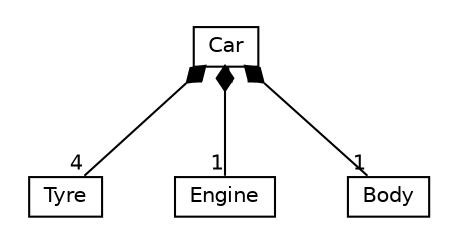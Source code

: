 #!/usr/local/bin/dot
#
# Class diagram 
# Generated by UMLGraph version 5.3 (http://www.umlgraph.org/)
#

digraph G {
	edge [fontname="Helvetica",fontsize=10,labelfontname="Helvetica",labelfontsize=10];
	node [fontname="Helvetica",fontsize=10,shape=plaintext];
	nodesep=0.25;
	ranksep=0.5;
	// Tyre
	c15 [label=<<table title="Tyre" border="0" cellborder="1" cellspacing="0" cellpadding="2" port="p"><tr><td><table border="0" cellspacing="0" cellpadding="1"><tr><td align="center" balign="center"> Tyre </td></tr></table></td></tr></table>>, URL="null", fontname="Helvetica", fontcolor="black", fontsize=10.0];
	// Engine
	c16 [label=<<table title="Engine" border="0" cellborder="1" cellspacing="0" cellpadding="2" port="p"><tr><td><table border="0" cellspacing="0" cellpadding="1"><tr><td align="center" balign="center"> Engine </td></tr></table></td></tr></table>>, URL="null", fontname="Helvetica", fontcolor="black", fontsize=10.0];
	// Body
	c17 [label=<<table title="Body" border="0" cellborder="1" cellspacing="0" cellpadding="2" port="p"><tr><td><table border="0" cellspacing="0" cellpadding="1"><tr><td align="center" balign="center"> Body </td></tr></table></td></tr></table>>, URL="null", fontname="Helvetica", fontcolor="black", fontsize=10.0];
	// Car
	c18 [label=<<table title="Car" border="0" cellborder="1" cellspacing="0" cellpadding="2" port="p"><tr><td><table border="0" cellspacing="0" cellpadding="1"><tr><td align="center" balign="center"> Car </td></tr></table></td></tr></table>>, URL="null", fontname="Helvetica", fontcolor="black", fontsize=10.0];
	// Car COMPOSED Tyre
	c18:p -> c15:p [taillabel="1", label="", headlabel="4", fontname="Helvetica", fontcolor="black", fontsize=10.0, color="black", arrowhead=none, arrowtail=diamond, dir=both];
	// Car COMPOSED Engine
	c18:p -> c16:p [taillabel="1", label="", headlabel="1", fontname="Helvetica", fontcolor="black", fontsize=10.0, color="black", arrowhead=none, arrowtail=diamond, dir=both];
	// Car COMPOSED Body
	c18:p -> c17:p [taillabel="1", label="", headlabel="1", fontname="Helvetica", fontcolor="black", fontsize=10.0, color="black", arrowhead=none, arrowtail=diamond, dir=both];
}


